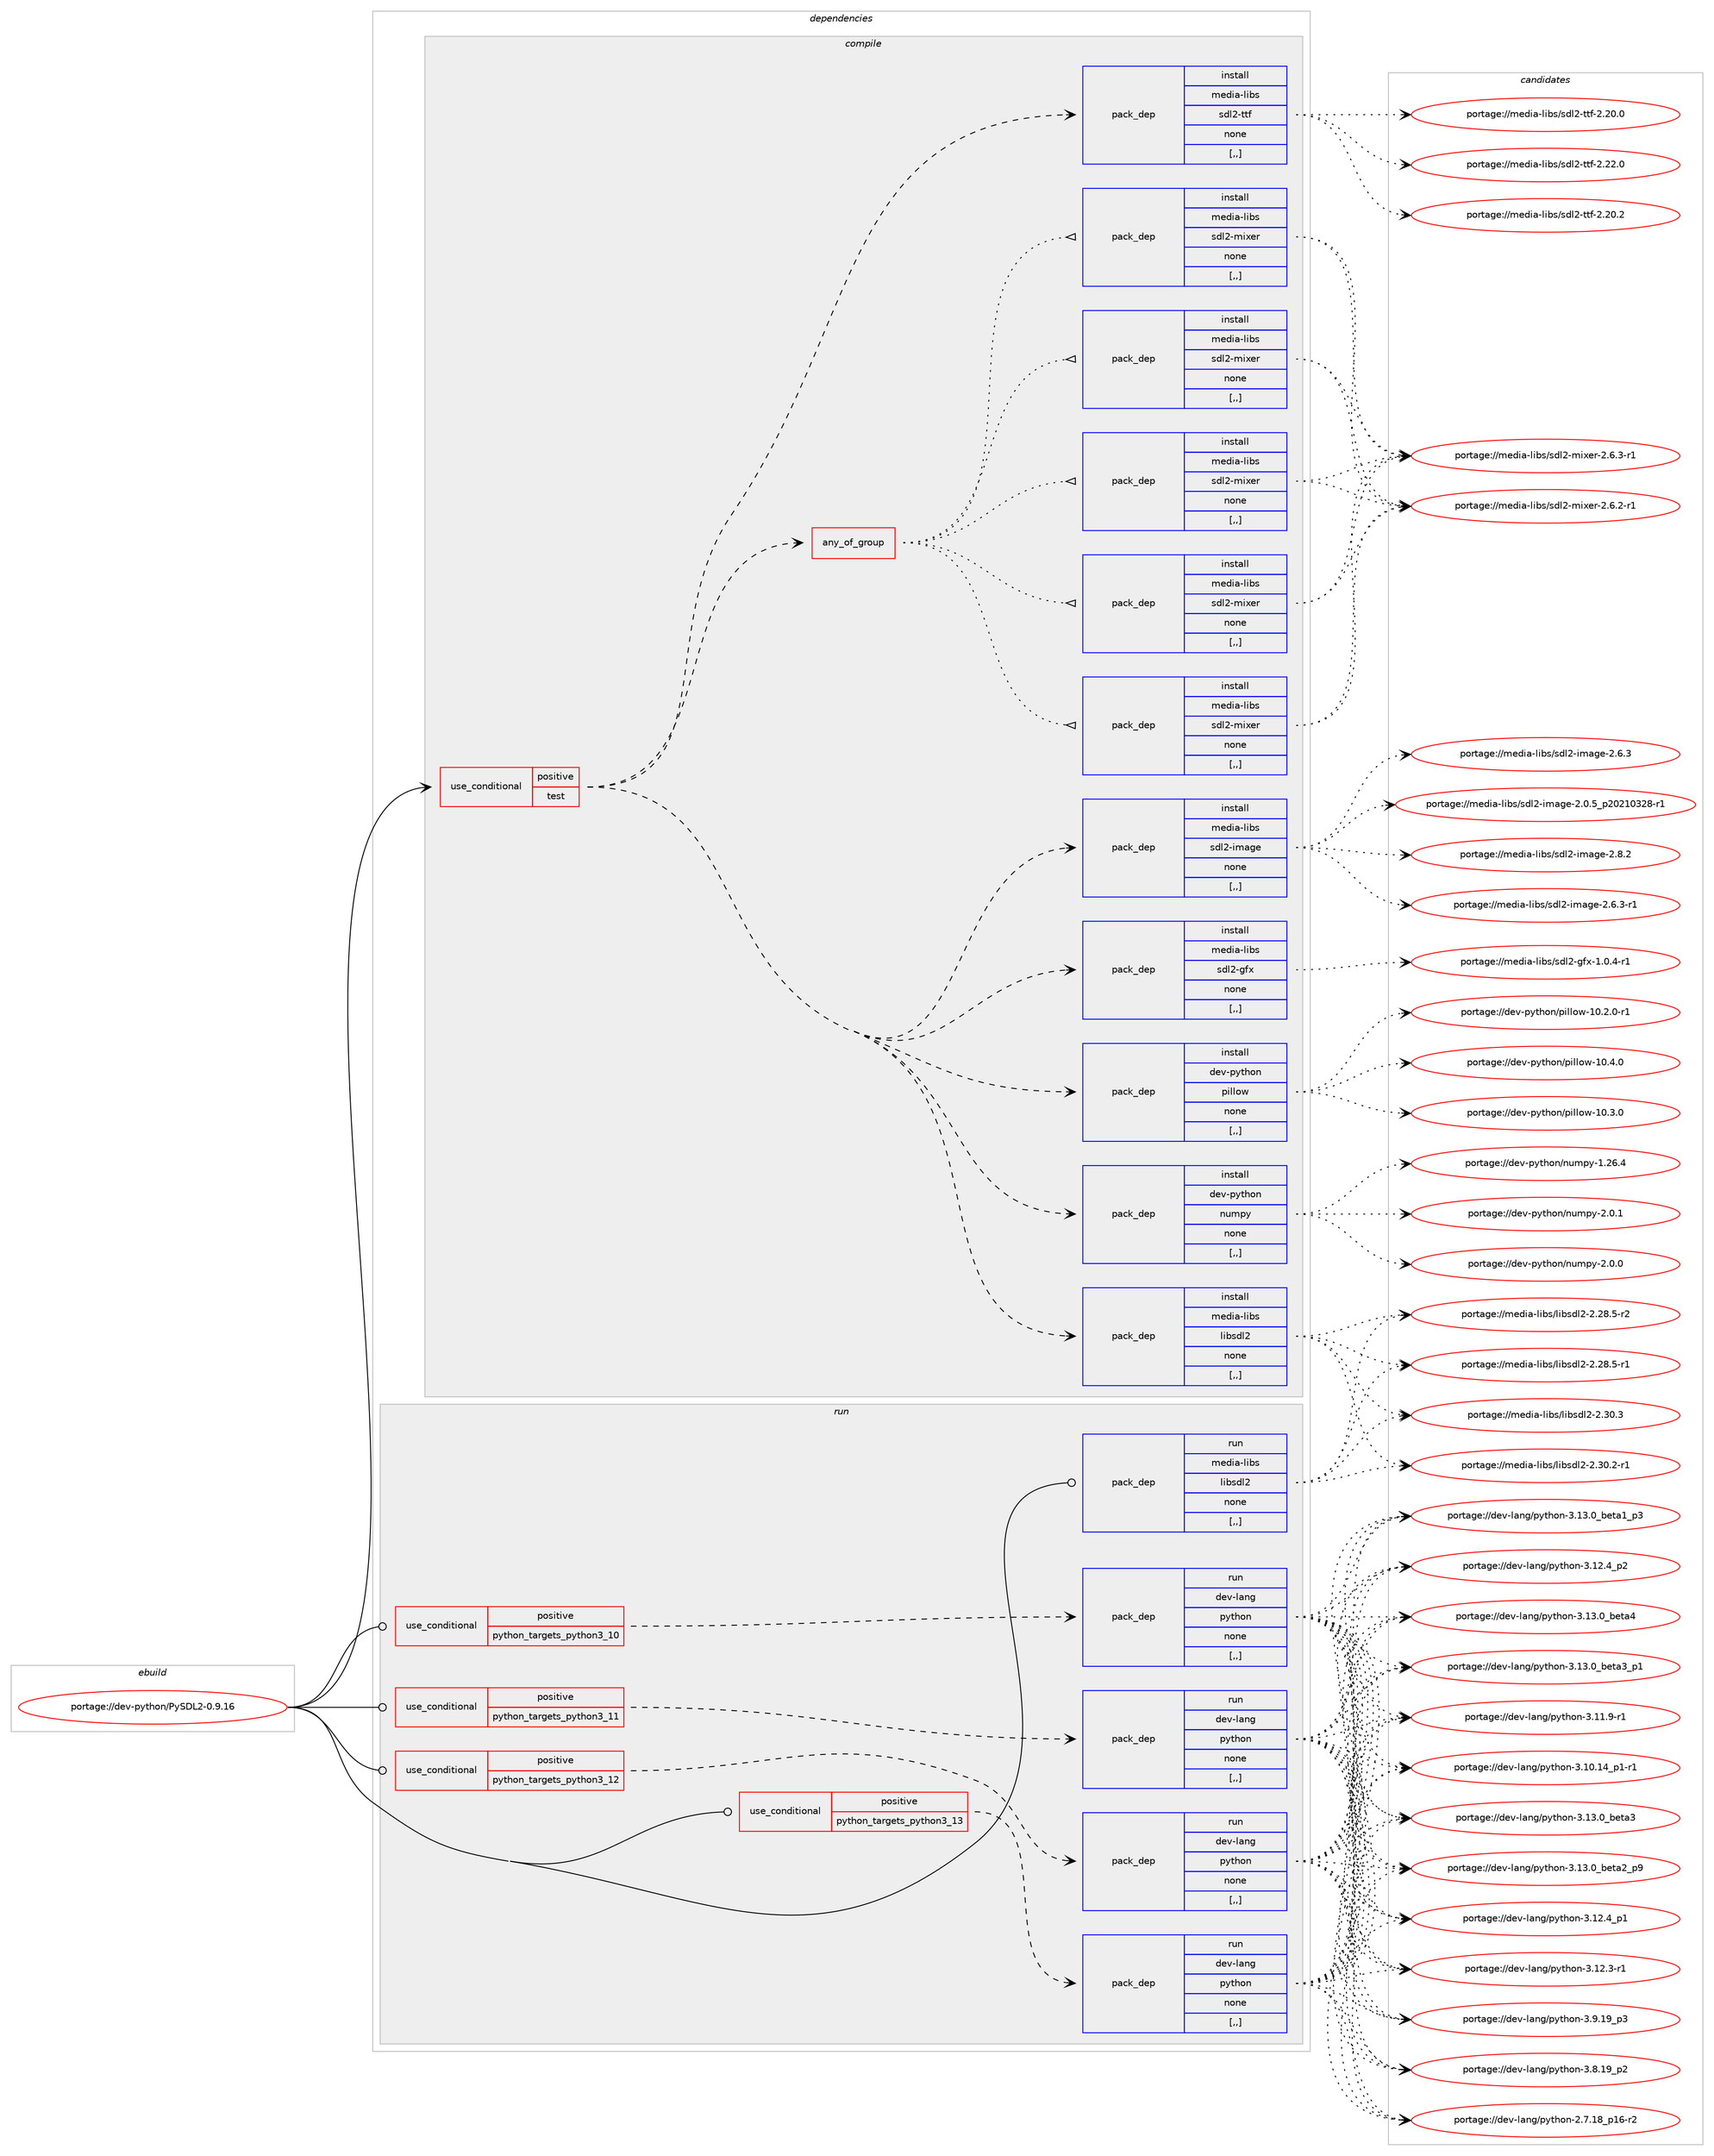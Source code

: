 digraph prolog {

# *************
# Graph options
# *************

newrank=true;
concentrate=true;
compound=true;
graph [rankdir=LR,fontname=Helvetica,fontsize=10,ranksep=1.5];#, ranksep=2.5, nodesep=0.2];
edge  [arrowhead=vee];
node  [fontname=Helvetica,fontsize=10];

# **********
# The ebuild
# **********

subgraph cluster_leftcol {
color=gray;
label=<<i>ebuild</i>>;
id [label="portage://dev-python/PySDL2-0.9.16", color=red, width=4, href="../dev-python/PySDL2-0.9.16.svg"];
}

# ****************
# The dependencies
# ****************

subgraph cluster_midcol {
color=gray;
label=<<i>dependencies</i>>;
subgraph cluster_compile {
fillcolor="#eeeeee";
style=filled;
label=<<i>compile</i>>;
subgraph cond30779 {
dependency141710 [label=<<TABLE BORDER="0" CELLBORDER="1" CELLSPACING="0" CELLPADDING="4"><TR><TD ROWSPAN="3" CELLPADDING="10">use_conditional</TD></TR><TR><TD>positive</TD></TR><TR><TD>test</TD></TR></TABLE>>, shape=none, color=red];
subgraph pack109688 {
dependency141711 [label=<<TABLE BORDER="0" CELLBORDER="1" CELLSPACING="0" CELLPADDING="4" WIDTH="220"><TR><TD ROWSPAN="6" CELLPADDING="30">pack_dep</TD></TR><TR><TD WIDTH="110">install</TD></TR><TR><TD>dev-python</TD></TR><TR><TD>numpy</TD></TR><TR><TD>none</TD></TR><TR><TD>[,,]</TD></TR></TABLE>>, shape=none, color=blue];
}
dependency141710:e -> dependency141711:w [weight=20,style="dashed",arrowhead="vee"];
subgraph pack109689 {
dependency141712 [label=<<TABLE BORDER="0" CELLBORDER="1" CELLSPACING="0" CELLPADDING="4" WIDTH="220"><TR><TD ROWSPAN="6" CELLPADDING="30">pack_dep</TD></TR><TR><TD WIDTH="110">install</TD></TR><TR><TD>dev-python</TD></TR><TR><TD>pillow</TD></TR><TR><TD>none</TD></TR><TR><TD>[,,]</TD></TR></TABLE>>, shape=none, color=blue];
}
dependency141710:e -> dependency141712:w [weight=20,style="dashed",arrowhead="vee"];
subgraph pack109690 {
dependency141713 [label=<<TABLE BORDER="0" CELLBORDER="1" CELLSPACING="0" CELLPADDING="4" WIDTH="220"><TR><TD ROWSPAN="6" CELLPADDING="30">pack_dep</TD></TR><TR><TD WIDTH="110">install</TD></TR><TR><TD>media-libs</TD></TR><TR><TD>libsdl2</TD></TR><TR><TD>none</TD></TR><TR><TD>[,,]</TD></TR></TABLE>>, shape=none, color=blue];
}
dependency141710:e -> dependency141713:w [weight=20,style="dashed",arrowhead="vee"];
subgraph pack109691 {
dependency141714 [label=<<TABLE BORDER="0" CELLBORDER="1" CELLSPACING="0" CELLPADDING="4" WIDTH="220"><TR><TD ROWSPAN="6" CELLPADDING="30">pack_dep</TD></TR><TR><TD WIDTH="110">install</TD></TR><TR><TD>media-libs</TD></TR><TR><TD>sdl2-gfx</TD></TR><TR><TD>none</TD></TR><TR><TD>[,,]</TD></TR></TABLE>>, shape=none, color=blue];
}
dependency141710:e -> dependency141714:w [weight=20,style="dashed",arrowhead="vee"];
subgraph pack109692 {
dependency141715 [label=<<TABLE BORDER="0" CELLBORDER="1" CELLSPACING="0" CELLPADDING="4" WIDTH="220"><TR><TD ROWSPAN="6" CELLPADDING="30">pack_dep</TD></TR><TR><TD WIDTH="110">install</TD></TR><TR><TD>media-libs</TD></TR><TR><TD>sdl2-image</TD></TR><TR><TD>none</TD></TR><TR><TD>[,,]</TD></TR></TABLE>>, shape=none, color=blue];
}
dependency141710:e -> dependency141715:w [weight=20,style="dashed",arrowhead="vee"];
subgraph any1093 {
dependency141716 [label=<<TABLE BORDER="0" CELLBORDER="1" CELLSPACING="0" CELLPADDING="4"><TR><TD CELLPADDING="10">any_of_group</TD></TR></TABLE>>, shape=none, color=red];subgraph pack109693 {
dependency141717 [label=<<TABLE BORDER="0" CELLBORDER="1" CELLSPACING="0" CELLPADDING="4" WIDTH="220"><TR><TD ROWSPAN="6" CELLPADDING="30">pack_dep</TD></TR><TR><TD WIDTH="110">install</TD></TR><TR><TD>media-libs</TD></TR><TR><TD>sdl2-mixer</TD></TR><TR><TD>none</TD></TR><TR><TD>[,,]</TD></TR></TABLE>>, shape=none, color=blue];
}
dependency141716:e -> dependency141717:w [weight=20,style="dotted",arrowhead="oinv"];
subgraph pack109694 {
dependency141718 [label=<<TABLE BORDER="0" CELLBORDER="1" CELLSPACING="0" CELLPADDING="4" WIDTH="220"><TR><TD ROWSPAN="6" CELLPADDING="30">pack_dep</TD></TR><TR><TD WIDTH="110">install</TD></TR><TR><TD>media-libs</TD></TR><TR><TD>sdl2-mixer</TD></TR><TR><TD>none</TD></TR><TR><TD>[,,]</TD></TR></TABLE>>, shape=none, color=blue];
}
dependency141716:e -> dependency141718:w [weight=20,style="dotted",arrowhead="oinv"];
subgraph pack109695 {
dependency141719 [label=<<TABLE BORDER="0" CELLBORDER="1" CELLSPACING="0" CELLPADDING="4" WIDTH="220"><TR><TD ROWSPAN="6" CELLPADDING="30">pack_dep</TD></TR><TR><TD WIDTH="110">install</TD></TR><TR><TD>media-libs</TD></TR><TR><TD>sdl2-mixer</TD></TR><TR><TD>none</TD></TR><TR><TD>[,,]</TD></TR></TABLE>>, shape=none, color=blue];
}
dependency141716:e -> dependency141719:w [weight=20,style="dotted",arrowhead="oinv"];
subgraph pack109696 {
dependency141720 [label=<<TABLE BORDER="0" CELLBORDER="1" CELLSPACING="0" CELLPADDING="4" WIDTH="220"><TR><TD ROWSPAN="6" CELLPADDING="30">pack_dep</TD></TR><TR><TD WIDTH="110">install</TD></TR><TR><TD>media-libs</TD></TR><TR><TD>sdl2-mixer</TD></TR><TR><TD>none</TD></TR><TR><TD>[,,]</TD></TR></TABLE>>, shape=none, color=blue];
}
dependency141716:e -> dependency141720:w [weight=20,style="dotted",arrowhead="oinv"];
subgraph pack109697 {
dependency141721 [label=<<TABLE BORDER="0" CELLBORDER="1" CELLSPACING="0" CELLPADDING="4" WIDTH="220"><TR><TD ROWSPAN="6" CELLPADDING="30">pack_dep</TD></TR><TR><TD WIDTH="110">install</TD></TR><TR><TD>media-libs</TD></TR><TR><TD>sdl2-mixer</TD></TR><TR><TD>none</TD></TR><TR><TD>[,,]</TD></TR></TABLE>>, shape=none, color=blue];
}
dependency141716:e -> dependency141721:w [weight=20,style="dotted",arrowhead="oinv"];
}
dependency141710:e -> dependency141716:w [weight=20,style="dashed",arrowhead="vee"];
subgraph pack109698 {
dependency141722 [label=<<TABLE BORDER="0" CELLBORDER="1" CELLSPACING="0" CELLPADDING="4" WIDTH="220"><TR><TD ROWSPAN="6" CELLPADDING="30">pack_dep</TD></TR><TR><TD WIDTH="110">install</TD></TR><TR><TD>media-libs</TD></TR><TR><TD>sdl2-ttf</TD></TR><TR><TD>none</TD></TR><TR><TD>[,,]</TD></TR></TABLE>>, shape=none, color=blue];
}
dependency141710:e -> dependency141722:w [weight=20,style="dashed",arrowhead="vee"];
}
id:e -> dependency141710:w [weight=20,style="solid",arrowhead="vee"];
}
subgraph cluster_compileandrun {
fillcolor="#eeeeee";
style=filled;
label=<<i>compile and run</i>>;
}
subgraph cluster_run {
fillcolor="#eeeeee";
style=filled;
label=<<i>run</i>>;
subgraph cond30780 {
dependency141723 [label=<<TABLE BORDER="0" CELLBORDER="1" CELLSPACING="0" CELLPADDING="4"><TR><TD ROWSPAN="3" CELLPADDING="10">use_conditional</TD></TR><TR><TD>positive</TD></TR><TR><TD>python_targets_python3_10</TD></TR></TABLE>>, shape=none, color=red];
subgraph pack109699 {
dependency141724 [label=<<TABLE BORDER="0" CELLBORDER="1" CELLSPACING="0" CELLPADDING="4" WIDTH="220"><TR><TD ROWSPAN="6" CELLPADDING="30">pack_dep</TD></TR><TR><TD WIDTH="110">run</TD></TR><TR><TD>dev-lang</TD></TR><TR><TD>python</TD></TR><TR><TD>none</TD></TR><TR><TD>[,,]</TD></TR></TABLE>>, shape=none, color=blue];
}
dependency141723:e -> dependency141724:w [weight=20,style="dashed",arrowhead="vee"];
}
id:e -> dependency141723:w [weight=20,style="solid",arrowhead="odot"];
subgraph cond30781 {
dependency141725 [label=<<TABLE BORDER="0" CELLBORDER="1" CELLSPACING="0" CELLPADDING="4"><TR><TD ROWSPAN="3" CELLPADDING="10">use_conditional</TD></TR><TR><TD>positive</TD></TR><TR><TD>python_targets_python3_11</TD></TR></TABLE>>, shape=none, color=red];
subgraph pack109700 {
dependency141726 [label=<<TABLE BORDER="0" CELLBORDER="1" CELLSPACING="0" CELLPADDING="4" WIDTH="220"><TR><TD ROWSPAN="6" CELLPADDING="30">pack_dep</TD></TR><TR><TD WIDTH="110">run</TD></TR><TR><TD>dev-lang</TD></TR><TR><TD>python</TD></TR><TR><TD>none</TD></TR><TR><TD>[,,]</TD></TR></TABLE>>, shape=none, color=blue];
}
dependency141725:e -> dependency141726:w [weight=20,style="dashed",arrowhead="vee"];
}
id:e -> dependency141725:w [weight=20,style="solid",arrowhead="odot"];
subgraph cond30782 {
dependency141727 [label=<<TABLE BORDER="0" CELLBORDER="1" CELLSPACING="0" CELLPADDING="4"><TR><TD ROWSPAN="3" CELLPADDING="10">use_conditional</TD></TR><TR><TD>positive</TD></TR><TR><TD>python_targets_python3_12</TD></TR></TABLE>>, shape=none, color=red];
subgraph pack109701 {
dependency141728 [label=<<TABLE BORDER="0" CELLBORDER="1" CELLSPACING="0" CELLPADDING="4" WIDTH="220"><TR><TD ROWSPAN="6" CELLPADDING="30">pack_dep</TD></TR><TR><TD WIDTH="110">run</TD></TR><TR><TD>dev-lang</TD></TR><TR><TD>python</TD></TR><TR><TD>none</TD></TR><TR><TD>[,,]</TD></TR></TABLE>>, shape=none, color=blue];
}
dependency141727:e -> dependency141728:w [weight=20,style="dashed",arrowhead="vee"];
}
id:e -> dependency141727:w [weight=20,style="solid",arrowhead="odot"];
subgraph cond30783 {
dependency141729 [label=<<TABLE BORDER="0" CELLBORDER="1" CELLSPACING="0" CELLPADDING="4"><TR><TD ROWSPAN="3" CELLPADDING="10">use_conditional</TD></TR><TR><TD>positive</TD></TR><TR><TD>python_targets_python3_13</TD></TR></TABLE>>, shape=none, color=red];
subgraph pack109702 {
dependency141730 [label=<<TABLE BORDER="0" CELLBORDER="1" CELLSPACING="0" CELLPADDING="4" WIDTH="220"><TR><TD ROWSPAN="6" CELLPADDING="30">pack_dep</TD></TR><TR><TD WIDTH="110">run</TD></TR><TR><TD>dev-lang</TD></TR><TR><TD>python</TD></TR><TR><TD>none</TD></TR><TR><TD>[,,]</TD></TR></TABLE>>, shape=none, color=blue];
}
dependency141729:e -> dependency141730:w [weight=20,style="dashed",arrowhead="vee"];
}
id:e -> dependency141729:w [weight=20,style="solid",arrowhead="odot"];
subgraph pack109703 {
dependency141731 [label=<<TABLE BORDER="0" CELLBORDER="1" CELLSPACING="0" CELLPADDING="4" WIDTH="220"><TR><TD ROWSPAN="6" CELLPADDING="30">pack_dep</TD></TR><TR><TD WIDTH="110">run</TD></TR><TR><TD>media-libs</TD></TR><TR><TD>libsdl2</TD></TR><TR><TD>none</TD></TR><TR><TD>[,,]</TD></TR></TABLE>>, shape=none, color=blue];
}
id:e -> dependency141731:w [weight=20,style="solid",arrowhead="odot"];
}
}

# **************
# The candidates
# **************

subgraph cluster_choices {
rank=same;
color=gray;
label=<<i>candidates</i>>;

subgraph choice109688 {
color=black;
nodesep=1;
choice1001011184511212111610411111047110117109112121455046484649 [label="portage://dev-python/numpy-2.0.1", color=red, width=4,href="../dev-python/numpy-2.0.1.svg"];
choice1001011184511212111610411111047110117109112121455046484648 [label="portage://dev-python/numpy-2.0.0", color=red, width=4,href="../dev-python/numpy-2.0.0.svg"];
choice100101118451121211161041111104711011710911212145494650544652 [label="portage://dev-python/numpy-1.26.4", color=red, width=4,href="../dev-python/numpy-1.26.4.svg"];
dependency141711:e -> choice1001011184511212111610411111047110117109112121455046484649:w [style=dotted,weight="100"];
dependency141711:e -> choice1001011184511212111610411111047110117109112121455046484648:w [style=dotted,weight="100"];
dependency141711:e -> choice100101118451121211161041111104711011710911212145494650544652:w [style=dotted,weight="100"];
}
subgraph choice109689 {
color=black;
nodesep=1;
choice100101118451121211161041111104711210510810811111945494846524648 [label="portage://dev-python/pillow-10.4.0", color=red, width=4,href="../dev-python/pillow-10.4.0.svg"];
choice100101118451121211161041111104711210510810811111945494846514648 [label="portage://dev-python/pillow-10.3.0", color=red, width=4,href="../dev-python/pillow-10.3.0.svg"];
choice1001011184511212111610411111047112105108108111119454948465046484511449 [label="portage://dev-python/pillow-10.2.0-r1", color=red, width=4,href="../dev-python/pillow-10.2.0-r1.svg"];
dependency141712:e -> choice100101118451121211161041111104711210510810811111945494846524648:w [style=dotted,weight="100"];
dependency141712:e -> choice100101118451121211161041111104711210510810811111945494846514648:w [style=dotted,weight="100"];
dependency141712:e -> choice1001011184511212111610411111047112105108108111119454948465046484511449:w [style=dotted,weight="100"];
}
subgraph choice109690 {
color=black;
nodesep=1;
choice10910110010597451081059811547108105981151001085045504651484651 [label="portage://media-libs/libsdl2-2.30.3", color=red, width=4,href="../media-libs/libsdl2-2.30.3.svg"];
choice109101100105974510810598115471081059811510010850455046514846504511449 [label="portage://media-libs/libsdl2-2.30.2-r1", color=red, width=4,href="../media-libs/libsdl2-2.30.2-r1.svg"];
choice109101100105974510810598115471081059811510010850455046505646534511450 [label="portage://media-libs/libsdl2-2.28.5-r2", color=red, width=4,href="../media-libs/libsdl2-2.28.5-r2.svg"];
choice109101100105974510810598115471081059811510010850455046505646534511449 [label="portage://media-libs/libsdl2-2.28.5-r1", color=red, width=4,href="../media-libs/libsdl2-2.28.5-r1.svg"];
dependency141713:e -> choice10910110010597451081059811547108105981151001085045504651484651:w [style=dotted,weight="100"];
dependency141713:e -> choice109101100105974510810598115471081059811510010850455046514846504511449:w [style=dotted,weight="100"];
dependency141713:e -> choice109101100105974510810598115471081059811510010850455046505646534511450:w [style=dotted,weight="100"];
dependency141713:e -> choice109101100105974510810598115471081059811510010850455046505646534511449:w [style=dotted,weight="100"];
}
subgraph choice109691 {
color=black;
nodesep=1;
choice1091011001059745108105981154711510010850451031021204549464846524511449 [label="portage://media-libs/sdl2-gfx-1.0.4-r1", color=red, width=4,href="../media-libs/sdl2-gfx-1.0.4-r1.svg"];
dependency141714:e -> choice1091011001059745108105981154711510010850451031021204549464846524511449:w [style=dotted,weight="100"];
}
subgraph choice109692 {
color=black;
nodesep=1;
choice10910110010597451081059811547115100108504510510997103101455046564650 [label="portage://media-libs/sdl2-image-2.8.2", color=red, width=4,href="../media-libs/sdl2-image-2.8.2.svg"];
choice109101100105974510810598115471151001085045105109971031014550465446514511449 [label="portage://media-libs/sdl2-image-2.6.3-r1", color=red, width=4,href="../media-libs/sdl2-image-2.6.3-r1.svg"];
choice10910110010597451081059811547115100108504510510997103101455046544651 [label="portage://media-libs/sdl2-image-2.6.3", color=red, width=4,href="../media-libs/sdl2-image-2.6.3.svg"];
choice109101100105974510810598115471151001085045105109971031014550464846539511250485049485150564511449 [label="portage://media-libs/sdl2-image-2.0.5_p20210328-r1", color=red, width=4,href="../media-libs/sdl2-image-2.0.5_p20210328-r1.svg"];
dependency141715:e -> choice10910110010597451081059811547115100108504510510997103101455046564650:w [style=dotted,weight="100"];
dependency141715:e -> choice109101100105974510810598115471151001085045105109971031014550465446514511449:w [style=dotted,weight="100"];
dependency141715:e -> choice10910110010597451081059811547115100108504510510997103101455046544651:w [style=dotted,weight="100"];
dependency141715:e -> choice109101100105974510810598115471151001085045105109971031014550464846539511250485049485150564511449:w [style=dotted,weight="100"];
}
subgraph choice109693 {
color=black;
nodesep=1;
choice1091011001059745108105981154711510010850451091051201011144550465446514511449 [label="portage://media-libs/sdl2-mixer-2.6.3-r1", color=red, width=4,href="../media-libs/sdl2-mixer-2.6.3-r1.svg"];
choice1091011001059745108105981154711510010850451091051201011144550465446504511449 [label="portage://media-libs/sdl2-mixer-2.6.2-r1", color=red, width=4,href="../media-libs/sdl2-mixer-2.6.2-r1.svg"];
dependency141717:e -> choice1091011001059745108105981154711510010850451091051201011144550465446514511449:w [style=dotted,weight="100"];
dependency141717:e -> choice1091011001059745108105981154711510010850451091051201011144550465446504511449:w [style=dotted,weight="100"];
}
subgraph choice109694 {
color=black;
nodesep=1;
choice1091011001059745108105981154711510010850451091051201011144550465446514511449 [label="portage://media-libs/sdl2-mixer-2.6.3-r1", color=red, width=4,href="../media-libs/sdl2-mixer-2.6.3-r1.svg"];
choice1091011001059745108105981154711510010850451091051201011144550465446504511449 [label="portage://media-libs/sdl2-mixer-2.6.2-r1", color=red, width=4,href="../media-libs/sdl2-mixer-2.6.2-r1.svg"];
dependency141718:e -> choice1091011001059745108105981154711510010850451091051201011144550465446514511449:w [style=dotted,weight="100"];
dependency141718:e -> choice1091011001059745108105981154711510010850451091051201011144550465446504511449:w [style=dotted,weight="100"];
}
subgraph choice109695 {
color=black;
nodesep=1;
choice1091011001059745108105981154711510010850451091051201011144550465446514511449 [label="portage://media-libs/sdl2-mixer-2.6.3-r1", color=red, width=4,href="../media-libs/sdl2-mixer-2.6.3-r1.svg"];
choice1091011001059745108105981154711510010850451091051201011144550465446504511449 [label="portage://media-libs/sdl2-mixer-2.6.2-r1", color=red, width=4,href="../media-libs/sdl2-mixer-2.6.2-r1.svg"];
dependency141719:e -> choice1091011001059745108105981154711510010850451091051201011144550465446514511449:w [style=dotted,weight="100"];
dependency141719:e -> choice1091011001059745108105981154711510010850451091051201011144550465446504511449:w [style=dotted,weight="100"];
}
subgraph choice109696 {
color=black;
nodesep=1;
choice1091011001059745108105981154711510010850451091051201011144550465446514511449 [label="portage://media-libs/sdl2-mixer-2.6.3-r1", color=red, width=4,href="../media-libs/sdl2-mixer-2.6.3-r1.svg"];
choice1091011001059745108105981154711510010850451091051201011144550465446504511449 [label="portage://media-libs/sdl2-mixer-2.6.2-r1", color=red, width=4,href="../media-libs/sdl2-mixer-2.6.2-r1.svg"];
dependency141720:e -> choice1091011001059745108105981154711510010850451091051201011144550465446514511449:w [style=dotted,weight="100"];
dependency141720:e -> choice1091011001059745108105981154711510010850451091051201011144550465446504511449:w [style=dotted,weight="100"];
}
subgraph choice109697 {
color=black;
nodesep=1;
choice1091011001059745108105981154711510010850451091051201011144550465446514511449 [label="portage://media-libs/sdl2-mixer-2.6.3-r1", color=red, width=4,href="../media-libs/sdl2-mixer-2.6.3-r1.svg"];
choice1091011001059745108105981154711510010850451091051201011144550465446504511449 [label="portage://media-libs/sdl2-mixer-2.6.2-r1", color=red, width=4,href="../media-libs/sdl2-mixer-2.6.2-r1.svg"];
dependency141721:e -> choice1091011001059745108105981154711510010850451091051201011144550465446514511449:w [style=dotted,weight="100"];
dependency141721:e -> choice1091011001059745108105981154711510010850451091051201011144550465446504511449:w [style=dotted,weight="100"];
}
subgraph choice109698 {
color=black;
nodesep=1;
choice10910110010597451081059811547115100108504511611610245504650504648 [label="portage://media-libs/sdl2-ttf-2.22.0", color=red, width=4,href="../media-libs/sdl2-ttf-2.22.0.svg"];
choice10910110010597451081059811547115100108504511611610245504650484650 [label="portage://media-libs/sdl2-ttf-2.20.2", color=red, width=4,href="../media-libs/sdl2-ttf-2.20.2.svg"];
choice10910110010597451081059811547115100108504511611610245504650484648 [label="portage://media-libs/sdl2-ttf-2.20.0", color=red, width=4,href="../media-libs/sdl2-ttf-2.20.0.svg"];
dependency141722:e -> choice10910110010597451081059811547115100108504511611610245504650504648:w [style=dotted,weight="100"];
dependency141722:e -> choice10910110010597451081059811547115100108504511611610245504650484650:w [style=dotted,weight="100"];
dependency141722:e -> choice10910110010597451081059811547115100108504511611610245504650484648:w [style=dotted,weight="100"];
}
subgraph choice109699 {
color=black;
nodesep=1;
choice1001011184510897110103471121211161041111104551464951464895981011169752 [label="portage://dev-lang/python-3.13.0_beta4", color=red, width=4,href="../dev-lang/python-3.13.0_beta4.svg"];
choice10010111845108971101034711212111610411111045514649514648959810111697519511249 [label="portage://dev-lang/python-3.13.0_beta3_p1", color=red, width=4,href="../dev-lang/python-3.13.0_beta3_p1.svg"];
choice1001011184510897110103471121211161041111104551464951464895981011169751 [label="portage://dev-lang/python-3.13.0_beta3", color=red, width=4,href="../dev-lang/python-3.13.0_beta3.svg"];
choice10010111845108971101034711212111610411111045514649514648959810111697509511257 [label="portage://dev-lang/python-3.13.0_beta2_p9", color=red, width=4,href="../dev-lang/python-3.13.0_beta2_p9.svg"];
choice10010111845108971101034711212111610411111045514649514648959810111697499511251 [label="portage://dev-lang/python-3.13.0_beta1_p3", color=red, width=4,href="../dev-lang/python-3.13.0_beta1_p3.svg"];
choice100101118451089711010347112121116104111110455146495046529511250 [label="portage://dev-lang/python-3.12.4_p2", color=red, width=4,href="../dev-lang/python-3.12.4_p2.svg"];
choice100101118451089711010347112121116104111110455146495046529511249 [label="portage://dev-lang/python-3.12.4_p1", color=red, width=4,href="../dev-lang/python-3.12.4_p1.svg"];
choice100101118451089711010347112121116104111110455146495046514511449 [label="portage://dev-lang/python-3.12.3-r1", color=red, width=4,href="../dev-lang/python-3.12.3-r1.svg"];
choice100101118451089711010347112121116104111110455146494946574511449 [label="portage://dev-lang/python-3.11.9-r1", color=red, width=4,href="../dev-lang/python-3.11.9-r1.svg"];
choice100101118451089711010347112121116104111110455146494846495295112494511449 [label="portage://dev-lang/python-3.10.14_p1-r1", color=red, width=4,href="../dev-lang/python-3.10.14_p1-r1.svg"];
choice100101118451089711010347112121116104111110455146574649579511251 [label="portage://dev-lang/python-3.9.19_p3", color=red, width=4,href="../dev-lang/python-3.9.19_p3.svg"];
choice100101118451089711010347112121116104111110455146564649579511250 [label="portage://dev-lang/python-3.8.19_p2", color=red, width=4,href="../dev-lang/python-3.8.19_p2.svg"];
choice100101118451089711010347112121116104111110455046554649569511249544511450 [label="portage://dev-lang/python-2.7.18_p16-r2", color=red, width=4,href="../dev-lang/python-2.7.18_p16-r2.svg"];
dependency141724:e -> choice1001011184510897110103471121211161041111104551464951464895981011169752:w [style=dotted,weight="100"];
dependency141724:e -> choice10010111845108971101034711212111610411111045514649514648959810111697519511249:w [style=dotted,weight="100"];
dependency141724:e -> choice1001011184510897110103471121211161041111104551464951464895981011169751:w [style=dotted,weight="100"];
dependency141724:e -> choice10010111845108971101034711212111610411111045514649514648959810111697509511257:w [style=dotted,weight="100"];
dependency141724:e -> choice10010111845108971101034711212111610411111045514649514648959810111697499511251:w [style=dotted,weight="100"];
dependency141724:e -> choice100101118451089711010347112121116104111110455146495046529511250:w [style=dotted,weight="100"];
dependency141724:e -> choice100101118451089711010347112121116104111110455146495046529511249:w [style=dotted,weight="100"];
dependency141724:e -> choice100101118451089711010347112121116104111110455146495046514511449:w [style=dotted,weight="100"];
dependency141724:e -> choice100101118451089711010347112121116104111110455146494946574511449:w [style=dotted,weight="100"];
dependency141724:e -> choice100101118451089711010347112121116104111110455146494846495295112494511449:w [style=dotted,weight="100"];
dependency141724:e -> choice100101118451089711010347112121116104111110455146574649579511251:w [style=dotted,weight="100"];
dependency141724:e -> choice100101118451089711010347112121116104111110455146564649579511250:w [style=dotted,weight="100"];
dependency141724:e -> choice100101118451089711010347112121116104111110455046554649569511249544511450:w [style=dotted,weight="100"];
}
subgraph choice109700 {
color=black;
nodesep=1;
choice1001011184510897110103471121211161041111104551464951464895981011169752 [label="portage://dev-lang/python-3.13.0_beta4", color=red, width=4,href="../dev-lang/python-3.13.0_beta4.svg"];
choice10010111845108971101034711212111610411111045514649514648959810111697519511249 [label="portage://dev-lang/python-3.13.0_beta3_p1", color=red, width=4,href="../dev-lang/python-3.13.0_beta3_p1.svg"];
choice1001011184510897110103471121211161041111104551464951464895981011169751 [label="portage://dev-lang/python-3.13.0_beta3", color=red, width=4,href="../dev-lang/python-3.13.0_beta3.svg"];
choice10010111845108971101034711212111610411111045514649514648959810111697509511257 [label="portage://dev-lang/python-3.13.0_beta2_p9", color=red, width=4,href="../dev-lang/python-3.13.0_beta2_p9.svg"];
choice10010111845108971101034711212111610411111045514649514648959810111697499511251 [label="portage://dev-lang/python-3.13.0_beta1_p3", color=red, width=4,href="../dev-lang/python-3.13.0_beta1_p3.svg"];
choice100101118451089711010347112121116104111110455146495046529511250 [label="portage://dev-lang/python-3.12.4_p2", color=red, width=4,href="../dev-lang/python-3.12.4_p2.svg"];
choice100101118451089711010347112121116104111110455146495046529511249 [label="portage://dev-lang/python-3.12.4_p1", color=red, width=4,href="../dev-lang/python-3.12.4_p1.svg"];
choice100101118451089711010347112121116104111110455146495046514511449 [label="portage://dev-lang/python-3.12.3-r1", color=red, width=4,href="../dev-lang/python-3.12.3-r1.svg"];
choice100101118451089711010347112121116104111110455146494946574511449 [label="portage://dev-lang/python-3.11.9-r1", color=red, width=4,href="../dev-lang/python-3.11.9-r1.svg"];
choice100101118451089711010347112121116104111110455146494846495295112494511449 [label="portage://dev-lang/python-3.10.14_p1-r1", color=red, width=4,href="../dev-lang/python-3.10.14_p1-r1.svg"];
choice100101118451089711010347112121116104111110455146574649579511251 [label="portage://dev-lang/python-3.9.19_p3", color=red, width=4,href="../dev-lang/python-3.9.19_p3.svg"];
choice100101118451089711010347112121116104111110455146564649579511250 [label="portage://dev-lang/python-3.8.19_p2", color=red, width=4,href="../dev-lang/python-3.8.19_p2.svg"];
choice100101118451089711010347112121116104111110455046554649569511249544511450 [label="portage://dev-lang/python-2.7.18_p16-r2", color=red, width=4,href="../dev-lang/python-2.7.18_p16-r2.svg"];
dependency141726:e -> choice1001011184510897110103471121211161041111104551464951464895981011169752:w [style=dotted,weight="100"];
dependency141726:e -> choice10010111845108971101034711212111610411111045514649514648959810111697519511249:w [style=dotted,weight="100"];
dependency141726:e -> choice1001011184510897110103471121211161041111104551464951464895981011169751:w [style=dotted,weight="100"];
dependency141726:e -> choice10010111845108971101034711212111610411111045514649514648959810111697509511257:w [style=dotted,weight="100"];
dependency141726:e -> choice10010111845108971101034711212111610411111045514649514648959810111697499511251:w [style=dotted,weight="100"];
dependency141726:e -> choice100101118451089711010347112121116104111110455146495046529511250:w [style=dotted,weight="100"];
dependency141726:e -> choice100101118451089711010347112121116104111110455146495046529511249:w [style=dotted,weight="100"];
dependency141726:e -> choice100101118451089711010347112121116104111110455146495046514511449:w [style=dotted,weight="100"];
dependency141726:e -> choice100101118451089711010347112121116104111110455146494946574511449:w [style=dotted,weight="100"];
dependency141726:e -> choice100101118451089711010347112121116104111110455146494846495295112494511449:w [style=dotted,weight="100"];
dependency141726:e -> choice100101118451089711010347112121116104111110455146574649579511251:w [style=dotted,weight="100"];
dependency141726:e -> choice100101118451089711010347112121116104111110455146564649579511250:w [style=dotted,weight="100"];
dependency141726:e -> choice100101118451089711010347112121116104111110455046554649569511249544511450:w [style=dotted,weight="100"];
}
subgraph choice109701 {
color=black;
nodesep=1;
choice1001011184510897110103471121211161041111104551464951464895981011169752 [label="portage://dev-lang/python-3.13.0_beta4", color=red, width=4,href="../dev-lang/python-3.13.0_beta4.svg"];
choice10010111845108971101034711212111610411111045514649514648959810111697519511249 [label="portage://dev-lang/python-3.13.0_beta3_p1", color=red, width=4,href="../dev-lang/python-3.13.0_beta3_p1.svg"];
choice1001011184510897110103471121211161041111104551464951464895981011169751 [label="portage://dev-lang/python-3.13.0_beta3", color=red, width=4,href="../dev-lang/python-3.13.0_beta3.svg"];
choice10010111845108971101034711212111610411111045514649514648959810111697509511257 [label="portage://dev-lang/python-3.13.0_beta2_p9", color=red, width=4,href="../dev-lang/python-3.13.0_beta2_p9.svg"];
choice10010111845108971101034711212111610411111045514649514648959810111697499511251 [label="portage://dev-lang/python-3.13.0_beta1_p3", color=red, width=4,href="../dev-lang/python-3.13.0_beta1_p3.svg"];
choice100101118451089711010347112121116104111110455146495046529511250 [label="portage://dev-lang/python-3.12.4_p2", color=red, width=4,href="../dev-lang/python-3.12.4_p2.svg"];
choice100101118451089711010347112121116104111110455146495046529511249 [label="portage://dev-lang/python-3.12.4_p1", color=red, width=4,href="../dev-lang/python-3.12.4_p1.svg"];
choice100101118451089711010347112121116104111110455146495046514511449 [label="portage://dev-lang/python-3.12.3-r1", color=red, width=4,href="../dev-lang/python-3.12.3-r1.svg"];
choice100101118451089711010347112121116104111110455146494946574511449 [label="portage://dev-lang/python-3.11.9-r1", color=red, width=4,href="../dev-lang/python-3.11.9-r1.svg"];
choice100101118451089711010347112121116104111110455146494846495295112494511449 [label="portage://dev-lang/python-3.10.14_p1-r1", color=red, width=4,href="../dev-lang/python-3.10.14_p1-r1.svg"];
choice100101118451089711010347112121116104111110455146574649579511251 [label="portage://dev-lang/python-3.9.19_p3", color=red, width=4,href="../dev-lang/python-3.9.19_p3.svg"];
choice100101118451089711010347112121116104111110455146564649579511250 [label="portage://dev-lang/python-3.8.19_p2", color=red, width=4,href="../dev-lang/python-3.8.19_p2.svg"];
choice100101118451089711010347112121116104111110455046554649569511249544511450 [label="portage://dev-lang/python-2.7.18_p16-r2", color=red, width=4,href="../dev-lang/python-2.7.18_p16-r2.svg"];
dependency141728:e -> choice1001011184510897110103471121211161041111104551464951464895981011169752:w [style=dotted,weight="100"];
dependency141728:e -> choice10010111845108971101034711212111610411111045514649514648959810111697519511249:w [style=dotted,weight="100"];
dependency141728:e -> choice1001011184510897110103471121211161041111104551464951464895981011169751:w [style=dotted,weight="100"];
dependency141728:e -> choice10010111845108971101034711212111610411111045514649514648959810111697509511257:w [style=dotted,weight="100"];
dependency141728:e -> choice10010111845108971101034711212111610411111045514649514648959810111697499511251:w [style=dotted,weight="100"];
dependency141728:e -> choice100101118451089711010347112121116104111110455146495046529511250:w [style=dotted,weight="100"];
dependency141728:e -> choice100101118451089711010347112121116104111110455146495046529511249:w [style=dotted,weight="100"];
dependency141728:e -> choice100101118451089711010347112121116104111110455146495046514511449:w [style=dotted,weight="100"];
dependency141728:e -> choice100101118451089711010347112121116104111110455146494946574511449:w [style=dotted,weight="100"];
dependency141728:e -> choice100101118451089711010347112121116104111110455146494846495295112494511449:w [style=dotted,weight="100"];
dependency141728:e -> choice100101118451089711010347112121116104111110455146574649579511251:w [style=dotted,weight="100"];
dependency141728:e -> choice100101118451089711010347112121116104111110455146564649579511250:w [style=dotted,weight="100"];
dependency141728:e -> choice100101118451089711010347112121116104111110455046554649569511249544511450:w [style=dotted,weight="100"];
}
subgraph choice109702 {
color=black;
nodesep=1;
choice1001011184510897110103471121211161041111104551464951464895981011169752 [label="portage://dev-lang/python-3.13.0_beta4", color=red, width=4,href="../dev-lang/python-3.13.0_beta4.svg"];
choice10010111845108971101034711212111610411111045514649514648959810111697519511249 [label="portage://dev-lang/python-3.13.0_beta3_p1", color=red, width=4,href="../dev-lang/python-3.13.0_beta3_p1.svg"];
choice1001011184510897110103471121211161041111104551464951464895981011169751 [label="portage://dev-lang/python-3.13.0_beta3", color=red, width=4,href="../dev-lang/python-3.13.0_beta3.svg"];
choice10010111845108971101034711212111610411111045514649514648959810111697509511257 [label="portage://dev-lang/python-3.13.0_beta2_p9", color=red, width=4,href="../dev-lang/python-3.13.0_beta2_p9.svg"];
choice10010111845108971101034711212111610411111045514649514648959810111697499511251 [label="portage://dev-lang/python-3.13.0_beta1_p3", color=red, width=4,href="../dev-lang/python-3.13.0_beta1_p3.svg"];
choice100101118451089711010347112121116104111110455146495046529511250 [label="portage://dev-lang/python-3.12.4_p2", color=red, width=4,href="../dev-lang/python-3.12.4_p2.svg"];
choice100101118451089711010347112121116104111110455146495046529511249 [label="portage://dev-lang/python-3.12.4_p1", color=red, width=4,href="../dev-lang/python-3.12.4_p1.svg"];
choice100101118451089711010347112121116104111110455146495046514511449 [label="portage://dev-lang/python-3.12.3-r1", color=red, width=4,href="../dev-lang/python-3.12.3-r1.svg"];
choice100101118451089711010347112121116104111110455146494946574511449 [label="portage://dev-lang/python-3.11.9-r1", color=red, width=4,href="../dev-lang/python-3.11.9-r1.svg"];
choice100101118451089711010347112121116104111110455146494846495295112494511449 [label="portage://dev-lang/python-3.10.14_p1-r1", color=red, width=4,href="../dev-lang/python-3.10.14_p1-r1.svg"];
choice100101118451089711010347112121116104111110455146574649579511251 [label="portage://dev-lang/python-3.9.19_p3", color=red, width=4,href="../dev-lang/python-3.9.19_p3.svg"];
choice100101118451089711010347112121116104111110455146564649579511250 [label="portage://dev-lang/python-3.8.19_p2", color=red, width=4,href="../dev-lang/python-3.8.19_p2.svg"];
choice100101118451089711010347112121116104111110455046554649569511249544511450 [label="portage://dev-lang/python-2.7.18_p16-r2", color=red, width=4,href="../dev-lang/python-2.7.18_p16-r2.svg"];
dependency141730:e -> choice1001011184510897110103471121211161041111104551464951464895981011169752:w [style=dotted,weight="100"];
dependency141730:e -> choice10010111845108971101034711212111610411111045514649514648959810111697519511249:w [style=dotted,weight="100"];
dependency141730:e -> choice1001011184510897110103471121211161041111104551464951464895981011169751:w [style=dotted,weight="100"];
dependency141730:e -> choice10010111845108971101034711212111610411111045514649514648959810111697509511257:w [style=dotted,weight="100"];
dependency141730:e -> choice10010111845108971101034711212111610411111045514649514648959810111697499511251:w [style=dotted,weight="100"];
dependency141730:e -> choice100101118451089711010347112121116104111110455146495046529511250:w [style=dotted,weight="100"];
dependency141730:e -> choice100101118451089711010347112121116104111110455146495046529511249:w [style=dotted,weight="100"];
dependency141730:e -> choice100101118451089711010347112121116104111110455146495046514511449:w [style=dotted,weight="100"];
dependency141730:e -> choice100101118451089711010347112121116104111110455146494946574511449:w [style=dotted,weight="100"];
dependency141730:e -> choice100101118451089711010347112121116104111110455146494846495295112494511449:w [style=dotted,weight="100"];
dependency141730:e -> choice100101118451089711010347112121116104111110455146574649579511251:w [style=dotted,weight="100"];
dependency141730:e -> choice100101118451089711010347112121116104111110455146564649579511250:w [style=dotted,weight="100"];
dependency141730:e -> choice100101118451089711010347112121116104111110455046554649569511249544511450:w [style=dotted,weight="100"];
}
subgraph choice109703 {
color=black;
nodesep=1;
choice10910110010597451081059811547108105981151001085045504651484651 [label="portage://media-libs/libsdl2-2.30.3", color=red, width=4,href="../media-libs/libsdl2-2.30.3.svg"];
choice109101100105974510810598115471081059811510010850455046514846504511449 [label="portage://media-libs/libsdl2-2.30.2-r1", color=red, width=4,href="../media-libs/libsdl2-2.30.2-r1.svg"];
choice109101100105974510810598115471081059811510010850455046505646534511450 [label="portage://media-libs/libsdl2-2.28.5-r2", color=red, width=4,href="../media-libs/libsdl2-2.28.5-r2.svg"];
choice109101100105974510810598115471081059811510010850455046505646534511449 [label="portage://media-libs/libsdl2-2.28.5-r1", color=red, width=4,href="../media-libs/libsdl2-2.28.5-r1.svg"];
dependency141731:e -> choice10910110010597451081059811547108105981151001085045504651484651:w [style=dotted,weight="100"];
dependency141731:e -> choice109101100105974510810598115471081059811510010850455046514846504511449:w [style=dotted,weight="100"];
dependency141731:e -> choice109101100105974510810598115471081059811510010850455046505646534511450:w [style=dotted,weight="100"];
dependency141731:e -> choice109101100105974510810598115471081059811510010850455046505646534511449:w [style=dotted,weight="100"];
}
}

}

